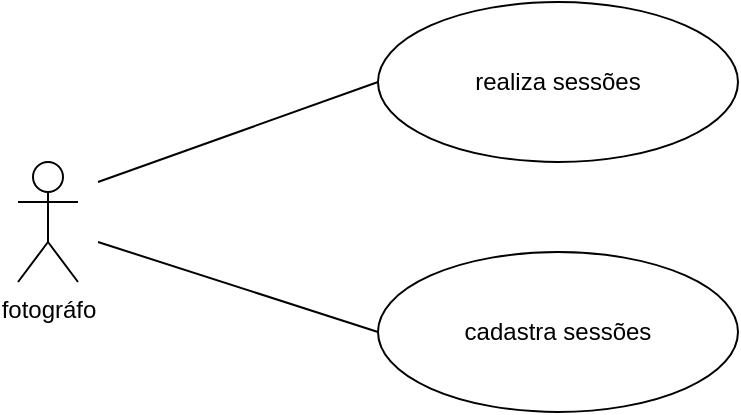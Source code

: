 <mxfile version="24.8.6">
  <diagram name="Página-1" id="bW4RyL9oW-UYKF1pb1VX">
    <mxGraphModel dx="1434" dy="772" grid="1" gridSize="10" guides="1" tooltips="1" connect="1" arrows="1" fold="1" page="1" pageScale="1" pageWidth="827" pageHeight="1169" math="0" shadow="0">
      <root>
        <mxCell id="0" />
        <mxCell id="1" parent="0" />
        <mxCell id="qkrzHkSpibDLT-xmmDEf-3" value="&lt;div&gt;fotográfo&lt;/div&gt;&lt;div&gt;&lt;br&gt;&lt;/div&gt;" style="shape=umlActor;verticalLabelPosition=bottom;verticalAlign=top;html=1;outlineConnect=0;" vertex="1" parent="1">
          <mxGeometry x="170" y="460" width="30" height="60" as="geometry" />
        </mxCell>
        <mxCell id="qkrzHkSpibDLT-xmmDEf-4" value="&lt;div&gt;&lt;br&gt;&lt;/div&gt;&lt;div&gt;&lt;span style=&quot;background-color: initial;&quot;&gt;realiza sessões&lt;/span&gt;&lt;/div&gt;&lt;div&gt;&lt;br&gt;&lt;/div&gt;" style="ellipse;whiteSpace=wrap;html=1;" vertex="1" parent="1">
          <mxGeometry x="350" y="380" width="180" height="80" as="geometry" />
        </mxCell>
        <mxCell id="qkrzHkSpibDLT-xmmDEf-5" value="&lt;div&gt;&lt;br&gt;&lt;/div&gt;cadastra sessões&lt;div&gt;&lt;br&gt;&lt;/div&gt;" style="ellipse;whiteSpace=wrap;html=1;" vertex="1" parent="1">
          <mxGeometry x="350" y="505" width="180" height="80" as="geometry" />
        </mxCell>
        <mxCell id="qkrzHkSpibDLT-xmmDEf-6" value="" style="endArrow=none;html=1;rounded=0;entryX=0;entryY=0.5;entryDx=0;entryDy=0;" edge="1" parent="1" target="qkrzHkSpibDLT-xmmDEf-4">
          <mxGeometry width="50" height="50" relative="1" as="geometry">
            <mxPoint x="210" y="470" as="sourcePoint" />
            <mxPoint x="770" y="510" as="targetPoint" />
          </mxGeometry>
        </mxCell>
        <mxCell id="qkrzHkSpibDLT-xmmDEf-7" value="" style="endArrow=none;html=1;rounded=0;exitX=0;exitY=0.5;exitDx=0;exitDy=0;" edge="1" parent="1" source="qkrzHkSpibDLT-xmmDEf-5">
          <mxGeometry width="50" height="50" relative="1" as="geometry">
            <mxPoint x="720" y="560" as="sourcePoint" />
            <mxPoint x="210" y="500" as="targetPoint" />
          </mxGeometry>
        </mxCell>
      </root>
    </mxGraphModel>
  </diagram>
</mxfile>
